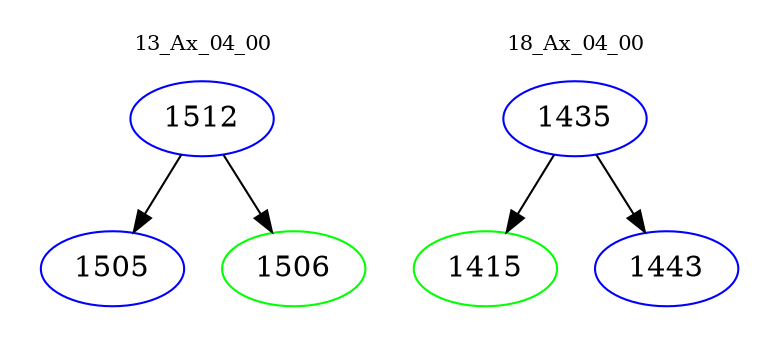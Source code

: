 digraph{
subgraph cluster_0 {
color = white
label = "13_Ax_04_00";
fontsize=10;
T0_1512 [label="1512", color="blue"]
T0_1512 -> T0_1505 [color="black"]
T0_1505 [label="1505", color="blue"]
T0_1512 -> T0_1506 [color="black"]
T0_1506 [label="1506", color="green"]
}
subgraph cluster_1 {
color = white
label = "18_Ax_04_00";
fontsize=10;
T1_1435 [label="1435", color="blue"]
T1_1435 -> T1_1415 [color="black"]
T1_1415 [label="1415", color="green"]
T1_1435 -> T1_1443 [color="black"]
T1_1443 [label="1443", color="blue"]
}
}
